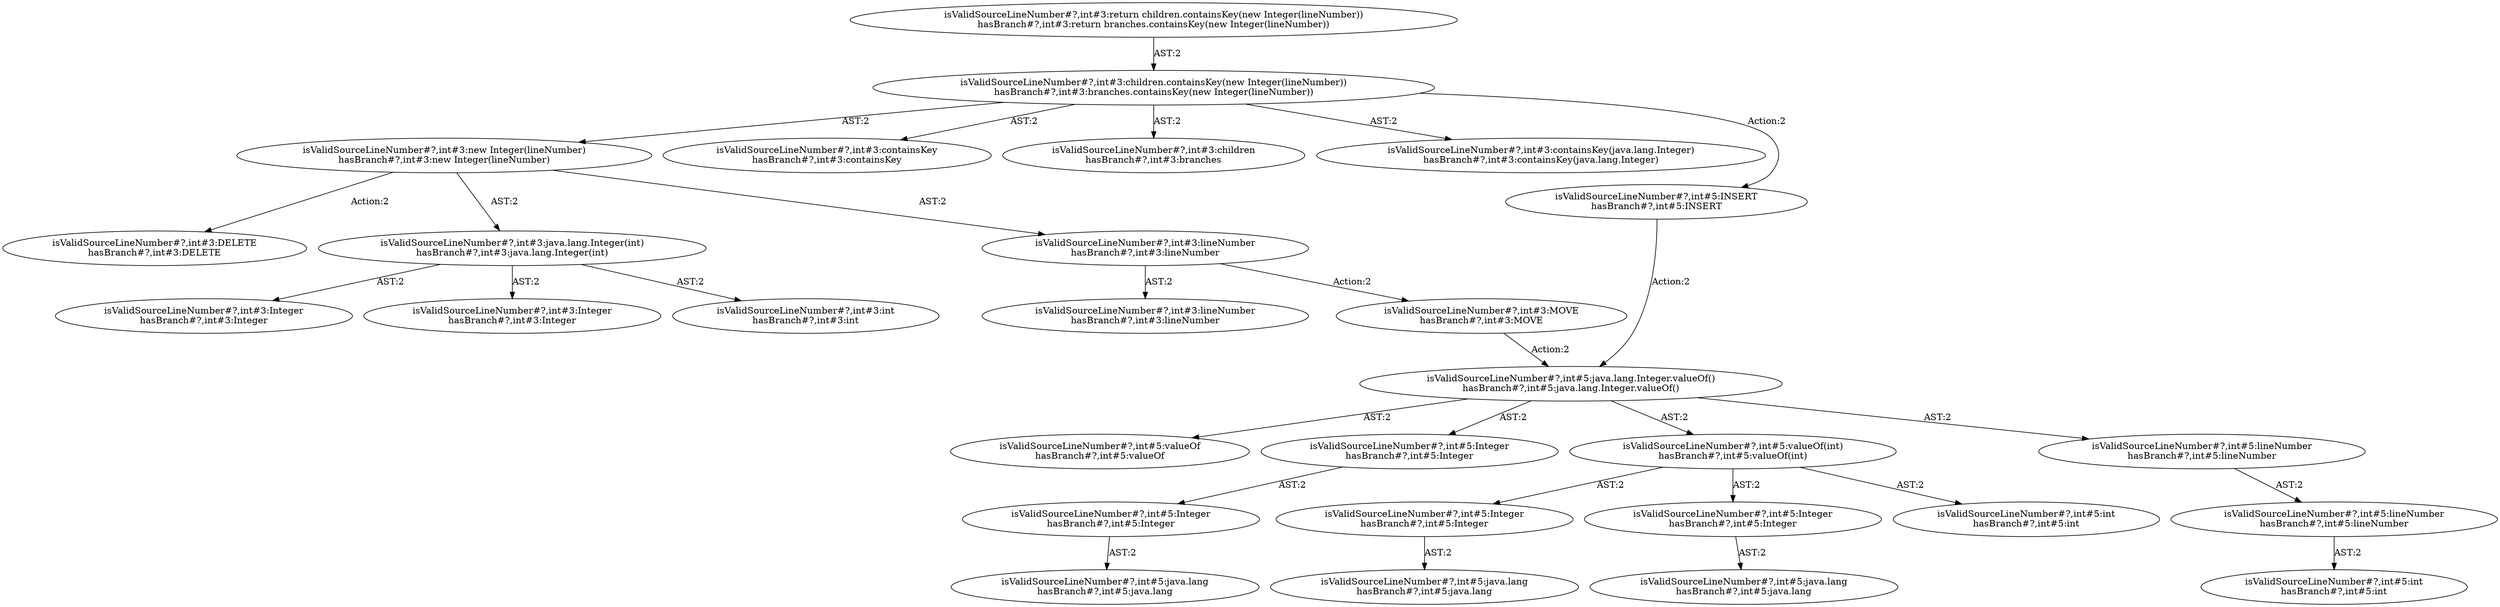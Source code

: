 digraph "Pattern" {
0 [label="isValidSourceLineNumber#?,int#3:DELETE
hasBranch#?,int#3:DELETE" shape=ellipse]
1 [label="isValidSourceLineNumber#?,int#3:new Integer(lineNumber)
hasBranch#?,int#3:new Integer(lineNumber)" shape=ellipse]
2 [label="isValidSourceLineNumber#?,int#3:children.containsKey(new Integer(lineNumber))
hasBranch#?,int#3:branches.containsKey(new Integer(lineNumber))" shape=ellipse]
3 [label="isValidSourceLineNumber#?,int#3:return children.containsKey(new Integer(lineNumber))
hasBranch#?,int#3:return branches.containsKey(new Integer(lineNumber))" shape=ellipse]
4 [label="isValidSourceLineNumber#?,int#3:containsKey
hasBranch#?,int#3:containsKey" shape=ellipse]
5 [label="isValidSourceLineNumber#?,int#3:children
hasBranch#?,int#3:branches" shape=ellipse]
6 [label="isValidSourceLineNumber#?,int#3:containsKey(java.lang.Integer)
hasBranch#?,int#3:containsKey(java.lang.Integer)" shape=ellipse]
7 [label="isValidSourceLineNumber#?,int#5:INSERT
hasBranch#?,int#5:INSERT" shape=ellipse]
8 [label="isValidSourceLineNumber#?,int#5:java.lang.Integer.valueOf()
hasBranch#?,int#5:java.lang.Integer.valueOf()" shape=ellipse]
9 [label="isValidSourceLineNumber#?,int#5:valueOf
hasBranch#?,int#5:valueOf" shape=ellipse]
10 [label="isValidSourceLineNumber#?,int#5:Integer
hasBranch#?,int#5:Integer" shape=ellipse]
11 [label="isValidSourceLineNumber#?,int#5:Integer
hasBranch#?,int#5:Integer" shape=ellipse]
12 [label="isValidSourceLineNumber#?,int#5:java.lang
hasBranch#?,int#5:java.lang" shape=ellipse]
13 [label="isValidSourceLineNumber#?,int#5:valueOf(int)
hasBranch#?,int#5:valueOf(int)" shape=ellipse]
14 [label="isValidSourceLineNumber#?,int#5:Integer
hasBranch#?,int#5:Integer" shape=ellipse]
15 [label="isValidSourceLineNumber#?,int#5:java.lang
hasBranch#?,int#5:java.lang" shape=ellipse]
16 [label="isValidSourceLineNumber#?,int#5:Integer
hasBranch#?,int#5:Integer" shape=ellipse]
17 [label="isValidSourceLineNumber#?,int#5:java.lang
hasBranch#?,int#5:java.lang" shape=ellipse]
18 [label="isValidSourceLineNumber#?,int#5:int
hasBranch#?,int#5:int" shape=ellipse]
19 [label="isValidSourceLineNumber#?,int#5:lineNumber
hasBranch#?,int#5:lineNumber" shape=ellipse]
20 [label="isValidSourceLineNumber#?,int#5:lineNumber
hasBranch#?,int#5:lineNumber" shape=ellipse]
21 [label="isValidSourceLineNumber#?,int#5:int
hasBranch#?,int#5:int" shape=ellipse]
22 [label="isValidSourceLineNumber#?,int#3:java.lang.Integer(int)
hasBranch#?,int#3:java.lang.Integer(int)" shape=ellipse]
23 [label="isValidSourceLineNumber#?,int#3:Integer
hasBranch#?,int#3:Integer" shape=ellipse]
24 [label="isValidSourceLineNumber#?,int#3:Integer
hasBranch#?,int#3:Integer" shape=ellipse]
25 [label="isValidSourceLineNumber#?,int#3:int
hasBranch#?,int#3:int" shape=ellipse]
26 [label="isValidSourceLineNumber#?,int#3:lineNumber
hasBranch#?,int#3:lineNumber" shape=ellipse]
27 [label="isValidSourceLineNumber#?,int#3:lineNumber
hasBranch#?,int#3:lineNumber" shape=ellipse]
28 [label="isValidSourceLineNumber#?,int#3:MOVE
hasBranch#?,int#3:MOVE" shape=ellipse]
1 -> 0 [label="Action:2"];
1 -> 22 [label="AST:2"];
1 -> 26 [label="AST:2"];
2 -> 1 [label="AST:2"];
2 -> 4 [label="AST:2"];
2 -> 5 [label="AST:2"];
2 -> 6 [label="AST:2"];
2 -> 7 [label="Action:2"];
3 -> 2 [label="AST:2"];
7 -> 8 [label="Action:2"];
8 -> 9 [label="AST:2"];
8 -> 10 [label="AST:2"];
8 -> 13 [label="AST:2"];
8 -> 19 [label="AST:2"];
10 -> 11 [label="AST:2"];
11 -> 12 [label="AST:2"];
13 -> 14 [label="AST:2"];
13 -> 16 [label="AST:2"];
13 -> 18 [label="AST:2"];
14 -> 15 [label="AST:2"];
16 -> 17 [label="AST:2"];
19 -> 20 [label="AST:2"];
20 -> 21 [label="AST:2"];
22 -> 23 [label="AST:2"];
22 -> 24 [label="AST:2"];
22 -> 25 [label="AST:2"];
26 -> 27 [label="AST:2"];
26 -> 28 [label="Action:2"];
28 -> 8 [label="Action:2"];
}